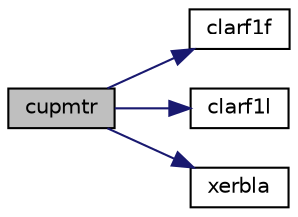 digraph "cupmtr"
{
 // LATEX_PDF_SIZE
  edge [fontname="Helvetica",fontsize="10",labelfontname="Helvetica",labelfontsize="10"];
  node [fontname="Helvetica",fontsize="10",shape=record];
  rankdir="LR";
  Node1 [label="cupmtr",height=0.2,width=0.4,color="black", fillcolor="grey75", style="filled", fontcolor="black",tooltip="CUPMTR"];
  Node1 -> Node2 [color="midnightblue",fontsize="10",style="solid",fontname="Helvetica"];
  Node2 [label="clarf1f",height=0.2,width=0.4,color="black", fillcolor="white", style="filled",URL="$clarf1f_8f.html#a3e28406862b5295433c9210497d2c392",tooltip="CLARF1F applies an elementary reflector to a general rectangular"];
  Node1 -> Node3 [color="midnightblue",fontsize="10",style="solid",fontname="Helvetica"];
  Node3 [label="clarf1l",height=0.2,width=0.4,color="black", fillcolor="white", style="filled",URL="$clarf1l_8f.html#a8f1e0bfb7f1c120e98f16b95fea350af",tooltip="CLARF1L applies an elementary reflector to a general rectangular"];
  Node1 -> Node4 [color="midnightblue",fontsize="10",style="solid",fontname="Helvetica"];
  Node4 [label="xerbla",height=0.2,width=0.4,color="black", fillcolor="white", style="filled",URL="$xerbla_8f.html#a377ee61015baf8dea7770b3a404b1c07",tooltip="XERBLA"];
}
